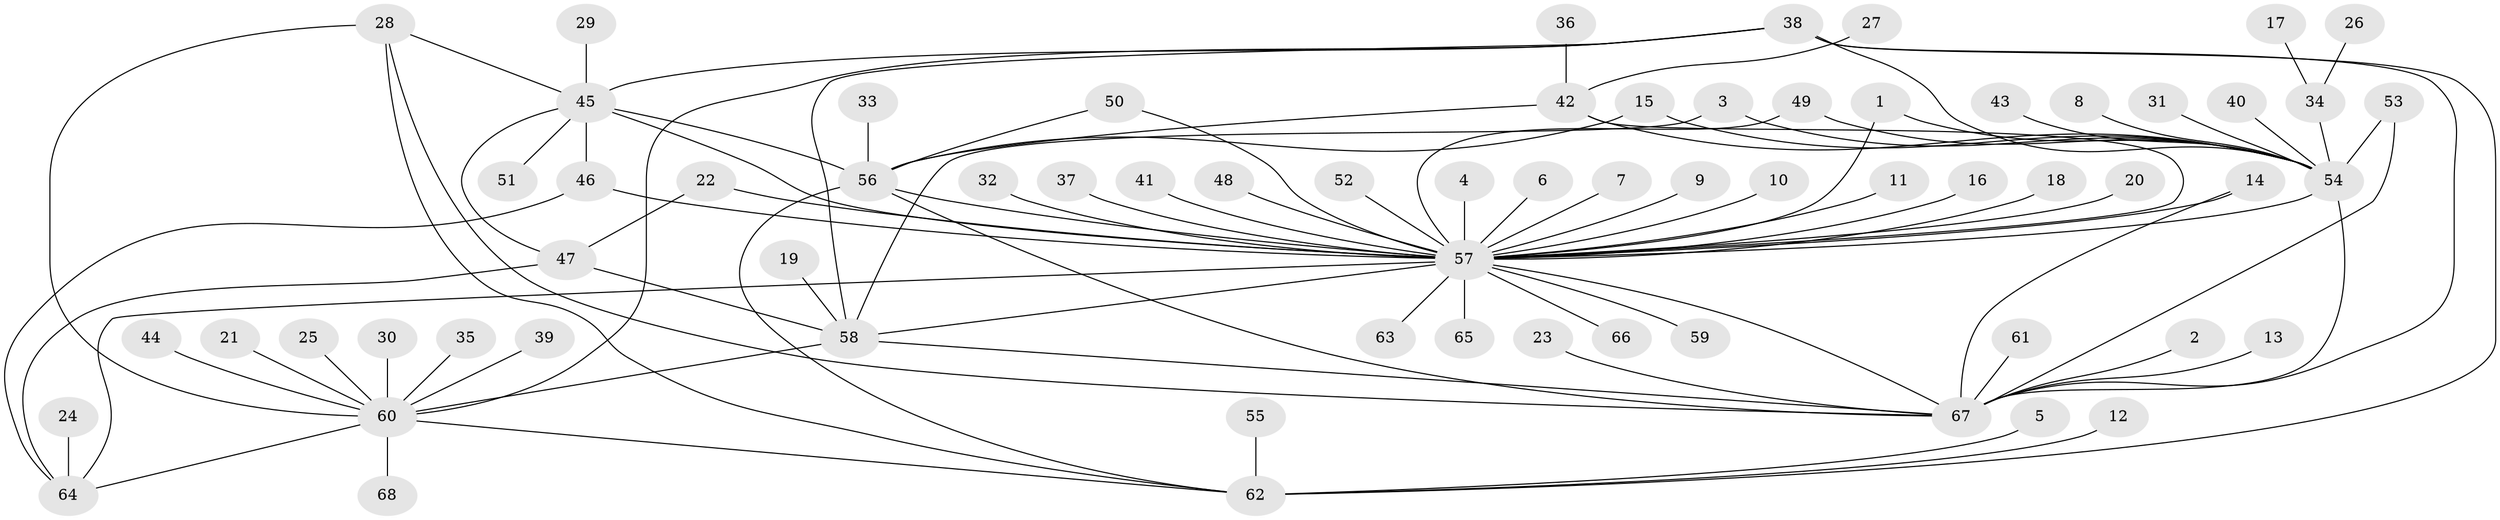 // original degree distribution, {3: 0.08888888888888889, 33: 0.007407407407407408, 2: 0.21481481481481482, 11: 0.007407407407407408, 4: 0.05185185185185185, 10: 0.022222222222222223, 1: 0.5333333333333333, 5: 0.037037037037037035, 8: 0.014814814814814815, 6: 0.014814814814814815, 15: 0.007407407407407408}
// Generated by graph-tools (version 1.1) at 2025/49/03/09/25 03:49:54]
// undirected, 68 vertices, 95 edges
graph export_dot {
graph [start="1"]
  node [color=gray90,style=filled];
  1;
  2;
  3;
  4;
  5;
  6;
  7;
  8;
  9;
  10;
  11;
  12;
  13;
  14;
  15;
  16;
  17;
  18;
  19;
  20;
  21;
  22;
  23;
  24;
  25;
  26;
  27;
  28;
  29;
  30;
  31;
  32;
  33;
  34;
  35;
  36;
  37;
  38;
  39;
  40;
  41;
  42;
  43;
  44;
  45;
  46;
  47;
  48;
  49;
  50;
  51;
  52;
  53;
  54;
  55;
  56;
  57;
  58;
  59;
  60;
  61;
  62;
  63;
  64;
  65;
  66;
  67;
  68;
  1 -- 54 [weight=1.0];
  1 -- 57 [weight=1.0];
  2 -- 67 [weight=1.0];
  3 -- 54 [weight=1.0];
  3 -- 58 [weight=1.0];
  4 -- 57 [weight=1.0];
  5 -- 62 [weight=1.0];
  6 -- 57 [weight=1.0];
  7 -- 57 [weight=1.0];
  8 -- 54 [weight=1.0];
  9 -- 57 [weight=1.0];
  10 -- 57 [weight=1.0];
  11 -- 57 [weight=1.0];
  12 -- 62 [weight=1.0];
  13 -- 67 [weight=1.0];
  14 -- 57 [weight=1.0];
  14 -- 67 [weight=1.0];
  15 -- 54 [weight=1.0];
  15 -- 56 [weight=1.0];
  16 -- 57 [weight=1.0];
  17 -- 34 [weight=1.0];
  18 -- 57 [weight=1.0];
  19 -- 58 [weight=1.0];
  20 -- 57 [weight=1.0];
  21 -- 60 [weight=1.0];
  22 -- 47 [weight=1.0];
  22 -- 57 [weight=1.0];
  23 -- 67 [weight=1.0];
  24 -- 64 [weight=1.0];
  25 -- 60 [weight=1.0];
  26 -- 34 [weight=1.0];
  27 -- 42 [weight=1.0];
  28 -- 45 [weight=1.0];
  28 -- 60 [weight=1.0];
  28 -- 62 [weight=1.0];
  28 -- 67 [weight=1.0];
  29 -- 45 [weight=1.0];
  30 -- 60 [weight=1.0];
  31 -- 54 [weight=1.0];
  32 -- 57 [weight=1.0];
  33 -- 56 [weight=1.0];
  34 -- 54 [weight=1.0];
  35 -- 60 [weight=1.0];
  36 -- 42 [weight=1.0];
  37 -- 57 [weight=1.0];
  38 -- 45 [weight=1.0];
  38 -- 54 [weight=1.0];
  38 -- 58 [weight=1.0];
  38 -- 60 [weight=1.0];
  38 -- 62 [weight=1.0];
  38 -- 67 [weight=2.0];
  39 -- 60 [weight=1.0];
  40 -- 54 [weight=1.0];
  41 -- 57 [weight=1.0];
  42 -- 54 [weight=1.0];
  42 -- 56 [weight=1.0];
  42 -- 57 [weight=1.0];
  43 -- 54 [weight=1.0];
  44 -- 60 [weight=1.0];
  45 -- 46 [weight=1.0];
  45 -- 47 [weight=1.0];
  45 -- 51 [weight=1.0];
  45 -- 56 [weight=1.0];
  45 -- 57 [weight=2.0];
  46 -- 57 [weight=1.0];
  46 -- 64 [weight=1.0];
  47 -- 58 [weight=1.0];
  47 -- 64 [weight=1.0];
  48 -- 57 [weight=1.0];
  49 -- 54 [weight=1.0];
  49 -- 57 [weight=1.0];
  50 -- 56 [weight=1.0];
  50 -- 57 [weight=1.0];
  52 -- 57 [weight=1.0];
  53 -- 54 [weight=1.0];
  53 -- 67 [weight=1.0];
  54 -- 57 [weight=1.0];
  54 -- 67 [weight=1.0];
  55 -- 62 [weight=1.0];
  56 -- 57 [weight=1.0];
  56 -- 62 [weight=1.0];
  56 -- 67 [weight=1.0];
  57 -- 58 [weight=1.0];
  57 -- 59 [weight=1.0];
  57 -- 63 [weight=1.0];
  57 -- 64 [weight=1.0];
  57 -- 65 [weight=1.0];
  57 -- 66 [weight=1.0];
  57 -- 67 [weight=1.0];
  58 -- 60 [weight=1.0];
  58 -- 67 [weight=1.0];
  60 -- 62 [weight=1.0];
  60 -- 64 [weight=1.0];
  60 -- 68 [weight=1.0];
  61 -- 67 [weight=1.0];
}
